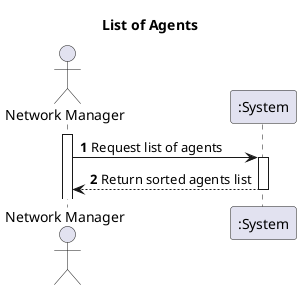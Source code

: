 @startuml
'https://plantuml.com/sequence-diagram

title List of Agents

autoactivate on
autonumber

actor "Network Manager" as User
participant ":System" as System

activate User

User -> System: Request list of agents
System --> User: Return sorted agents list
@enduml